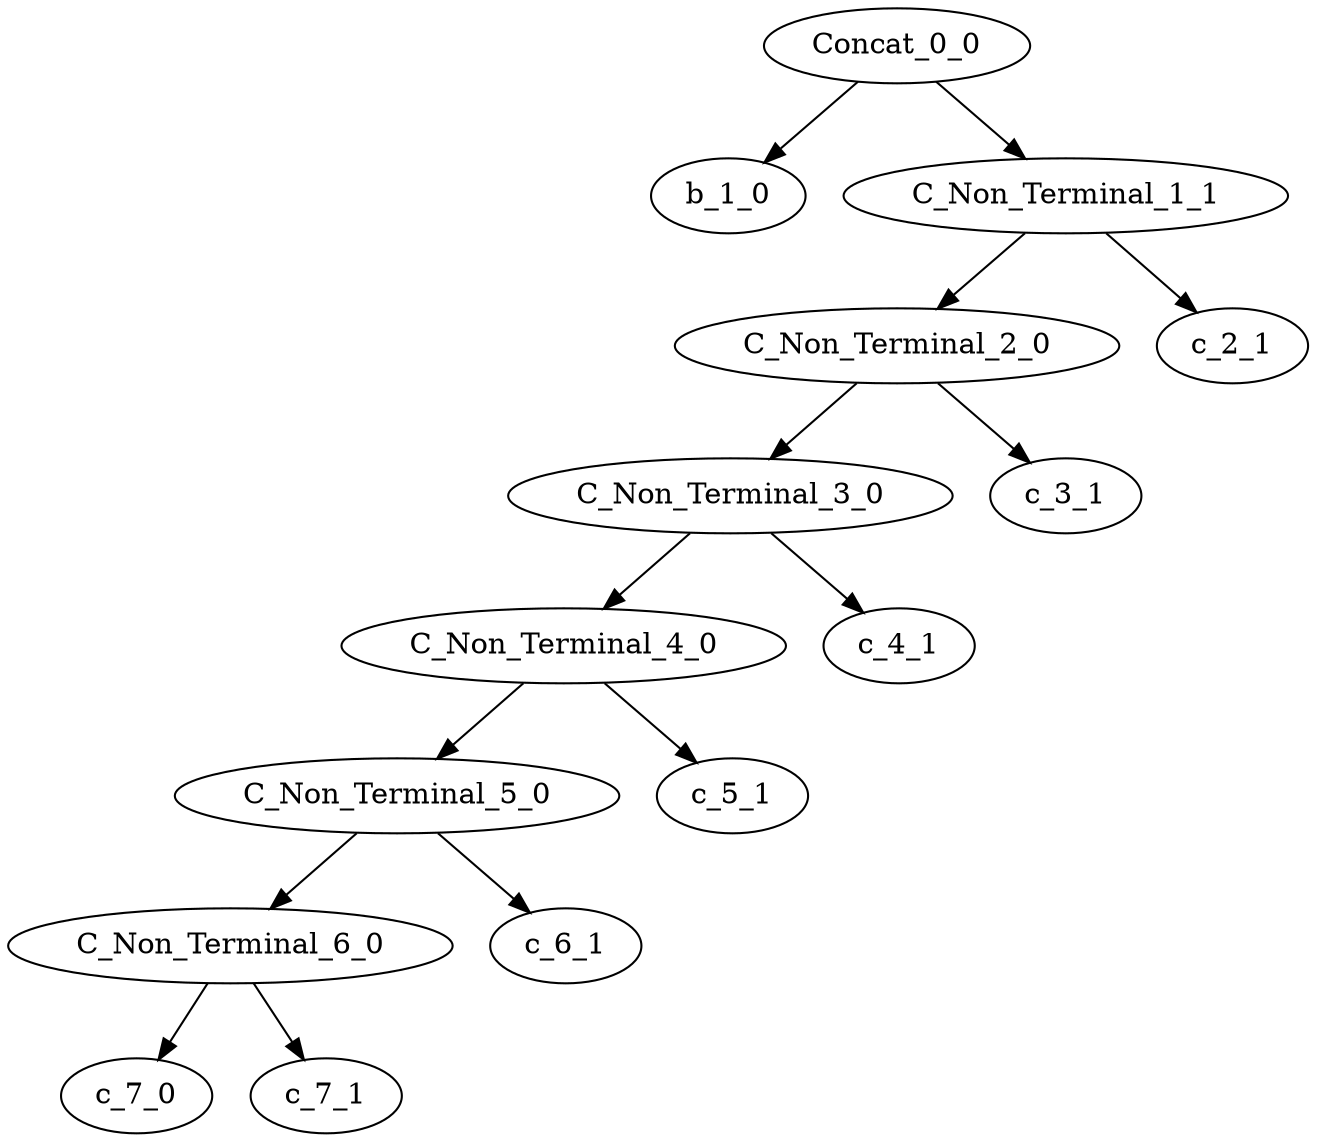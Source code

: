 digraph AST{ 
	Concat_0_0 ->{ b_1_0 ,C_Non_Terminal_1_1}
	b_1_0 ->{}
	C_Non_Terminal_1_1 ->{ C_Non_Terminal_2_0 ,c_2_1}
	C_Non_Terminal_2_0 ->{ C_Non_Terminal_3_0 ,c_3_1}
	C_Non_Terminal_3_0 ->{ C_Non_Terminal_4_0 ,c_4_1}
	C_Non_Terminal_4_0 ->{ C_Non_Terminal_5_0 ,c_5_1}
	C_Non_Terminal_5_0 ->{ C_Non_Terminal_6_0 ,c_6_1}
	C_Non_Terminal_6_0 ->{ c_7_0 ,c_7_1}
	c_7_0 ->{}
	c_7_1 ->{}
	c_6_1 ->{}
	c_5_1 ->{}
	c_4_1 ->{}
	c_3_1 ->{}
	c_2_1 ->{}
} 
